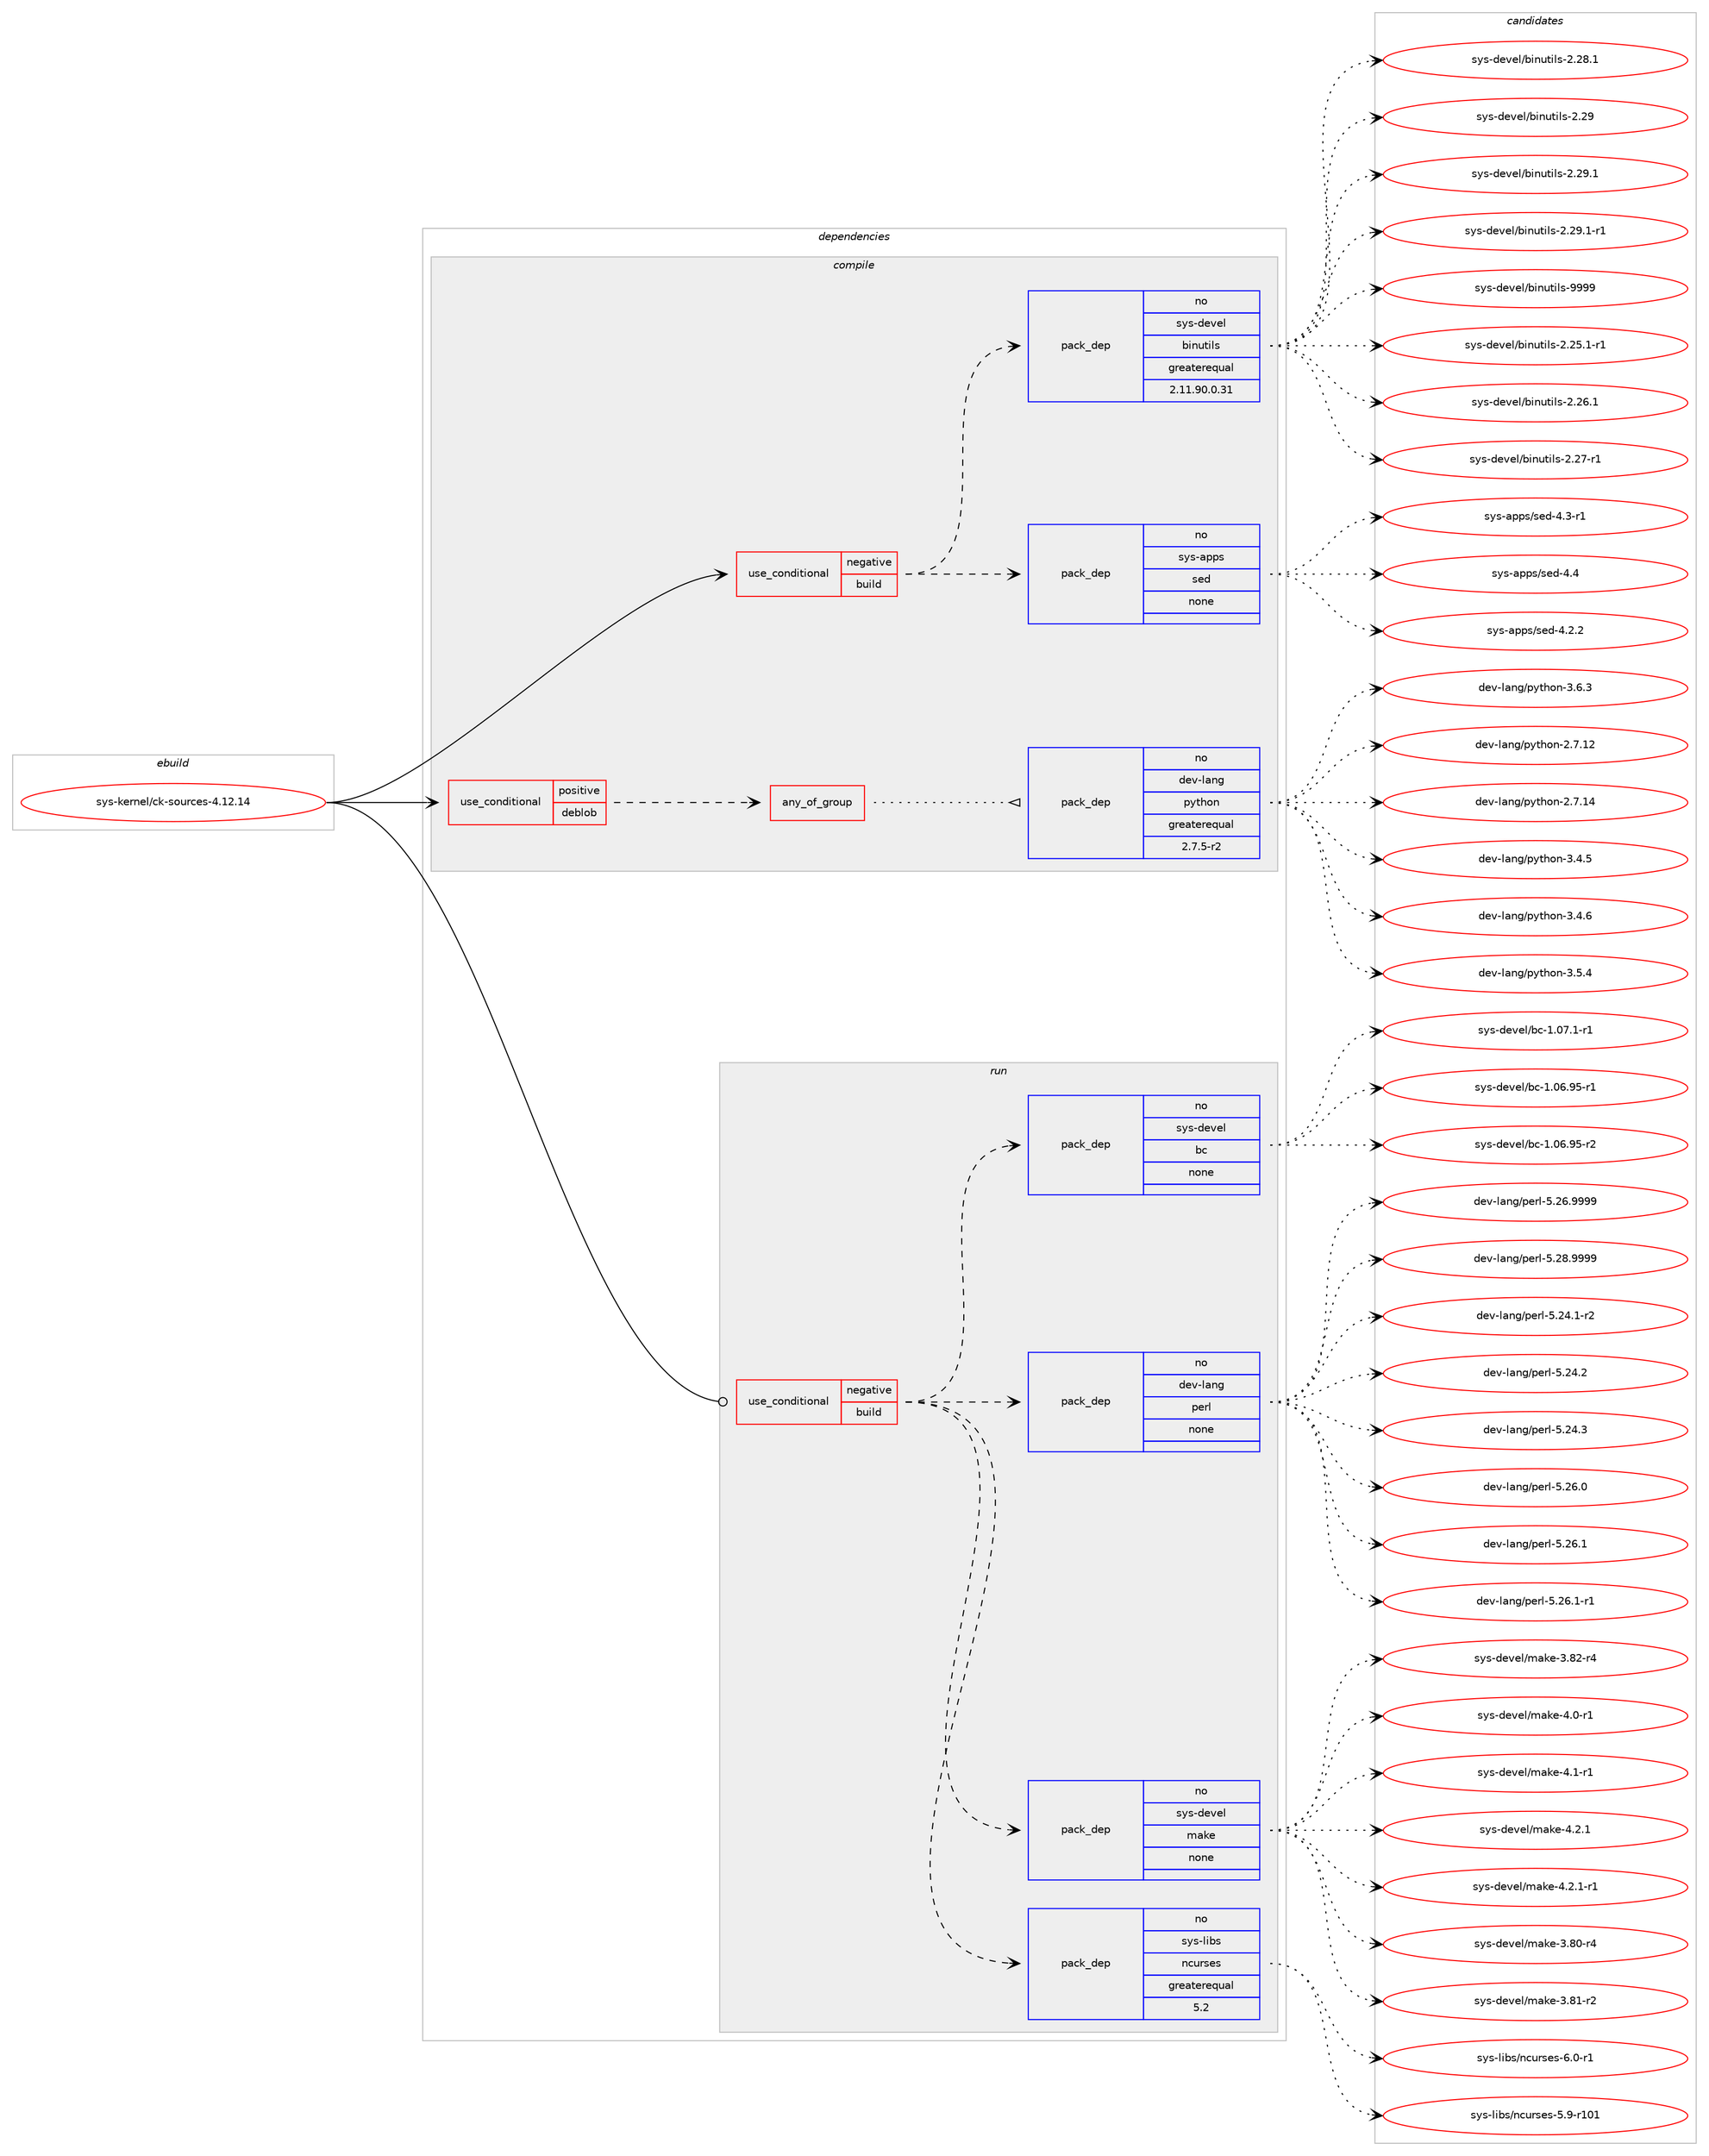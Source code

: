 digraph prolog {

# *************
# Graph options
# *************

newrank=true;
concentrate=true;
compound=true;
graph [rankdir=LR,fontname=Helvetica,fontsize=10,ranksep=1.5];#, ranksep=2.5, nodesep=0.2];
edge  [arrowhead=vee];
node  [fontname=Helvetica,fontsize=10];

# **********
# The ebuild
# **********

subgraph cluster_leftcol {
color=gray;
rank=same;
label=<<i>ebuild</i>>;
id [label="sys-kernel/ck-sources-4.12.14", color=red, width=4, href="../sys-kernel/ck-sources-4.12.14.svg"];
}

# ****************
# The dependencies
# ****************

subgraph cluster_midcol {
color=gray;
label=<<i>dependencies</i>>;
subgraph cluster_compile {
fillcolor="#eeeeee";
style=filled;
label=<<i>compile</i>>;
subgraph cond117557 {
dependency491440 [label=<<TABLE BORDER="0" CELLBORDER="1" CELLSPACING="0" CELLPADDING="4"><TR><TD ROWSPAN="3" CELLPADDING="10">use_conditional</TD></TR><TR><TD>negative</TD></TR><TR><TD>build</TD></TR></TABLE>>, shape=none, color=red];
subgraph pack365277 {
dependency491441 [label=<<TABLE BORDER="0" CELLBORDER="1" CELLSPACING="0" CELLPADDING="4" WIDTH="220"><TR><TD ROWSPAN="6" CELLPADDING="30">pack_dep</TD></TR><TR><TD WIDTH="110">no</TD></TR><TR><TD>sys-apps</TD></TR><TR><TD>sed</TD></TR><TR><TD>none</TD></TR><TR><TD></TD></TR></TABLE>>, shape=none, color=blue];
}
dependency491440:e -> dependency491441:w [weight=20,style="dashed",arrowhead="vee"];
subgraph pack365278 {
dependency491442 [label=<<TABLE BORDER="0" CELLBORDER="1" CELLSPACING="0" CELLPADDING="4" WIDTH="220"><TR><TD ROWSPAN="6" CELLPADDING="30">pack_dep</TD></TR><TR><TD WIDTH="110">no</TD></TR><TR><TD>sys-devel</TD></TR><TR><TD>binutils</TD></TR><TR><TD>greaterequal</TD></TR><TR><TD>2.11.90.0.31</TD></TR></TABLE>>, shape=none, color=blue];
}
dependency491440:e -> dependency491442:w [weight=20,style="dashed",arrowhead="vee"];
}
id:e -> dependency491440:w [weight=20,style="solid",arrowhead="vee"];
subgraph cond117558 {
dependency491443 [label=<<TABLE BORDER="0" CELLBORDER="1" CELLSPACING="0" CELLPADDING="4"><TR><TD ROWSPAN="3" CELLPADDING="10">use_conditional</TD></TR><TR><TD>positive</TD></TR><TR><TD>deblob</TD></TR></TABLE>>, shape=none, color=red];
subgraph any8304 {
dependency491444 [label=<<TABLE BORDER="0" CELLBORDER="1" CELLSPACING="0" CELLPADDING="4"><TR><TD CELLPADDING="10">any_of_group</TD></TR></TABLE>>, shape=none, color=red];subgraph pack365279 {
dependency491445 [label=<<TABLE BORDER="0" CELLBORDER="1" CELLSPACING="0" CELLPADDING="4" WIDTH="220"><TR><TD ROWSPAN="6" CELLPADDING="30">pack_dep</TD></TR><TR><TD WIDTH="110">no</TD></TR><TR><TD>dev-lang</TD></TR><TR><TD>python</TD></TR><TR><TD>greaterequal</TD></TR><TR><TD>2.7.5-r2</TD></TR></TABLE>>, shape=none, color=blue];
}
dependency491444:e -> dependency491445:w [weight=20,style="dotted",arrowhead="oinv"];
}
dependency491443:e -> dependency491444:w [weight=20,style="dashed",arrowhead="vee"];
}
id:e -> dependency491443:w [weight=20,style="solid",arrowhead="vee"];
}
subgraph cluster_compileandrun {
fillcolor="#eeeeee";
style=filled;
label=<<i>compile and run</i>>;
}
subgraph cluster_run {
fillcolor="#eeeeee";
style=filled;
label=<<i>run</i>>;
subgraph cond117559 {
dependency491446 [label=<<TABLE BORDER="0" CELLBORDER="1" CELLSPACING="0" CELLPADDING="4"><TR><TD ROWSPAN="3" CELLPADDING="10">use_conditional</TD></TR><TR><TD>negative</TD></TR><TR><TD>build</TD></TR></TABLE>>, shape=none, color=red];
subgraph pack365280 {
dependency491447 [label=<<TABLE BORDER="0" CELLBORDER="1" CELLSPACING="0" CELLPADDING="4" WIDTH="220"><TR><TD ROWSPAN="6" CELLPADDING="30">pack_dep</TD></TR><TR><TD WIDTH="110">no</TD></TR><TR><TD>sys-libs</TD></TR><TR><TD>ncurses</TD></TR><TR><TD>greaterequal</TD></TR><TR><TD>5.2</TD></TR></TABLE>>, shape=none, color=blue];
}
dependency491446:e -> dependency491447:w [weight=20,style="dashed",arrowhead="vee"];
subgraph pack365281 {
dependency491448 [label=<<TABLE BORDER="0" CELLBORDER="1" CELLSPACING="0" CELLPADDING="4" WIDTH="220"><TR><TD ROWSPAN="6" CELLPADDING="30">pack_dep</TD></TR><TR><TD WIDTH="110">no</TD></TR><TR><TD>sys-devel</TD></TR><TR><TD>make</TD></TR><TR><TD>none</TD></TR><TR><TD></TD></TR></TABLE>>, shape=none, color=blue];
}
dependency491446:e -> dependency491448:w [weight=20,style="dashed",arrowhead="vee"];
subgraph pack365282 {
dependency491449 [label=<<TABLE BORDER="0" CELLBORDER="1" CELLSPACING="0" CELLPADDING="4" WIDTH="220"><TR><TD ROWSPAN="6" CELLPADDING="30">pack_dep</TD></TR><TR><TD WIDTH="110">no</TD></TR><TR><TD>dev-lang</TD></TR><TR><TD>perl</TD></TR><TR><TD>none</TD></TR><TR><TD></TD></TR></TABLE>>, shape=none, color=blue];
}
dependency491446:e -> dependency491449:w [weight=20,style="dashed",arrowhead="vee"];
subgraph pack365283 {
dependency491450 [label=<<TABLE BORDER="0" CELLBORDER="1" CELLSPACING="0" CELLPADDING="4" WIDTH="220"><TR><TD ROWSPAN="6" CELLPADDING="30">pack_dep</TD></TR><TR><TD WIDTH="110">no</TD></TR><TR><TD>sys-devel</TD></TR><TR><TD>bc</TD></TR><TR><TD>none</TD></TR><TR><TD></TD></TR></TABLE>>, shape=none, color=blue];
}
dependency491446:e -> dependency491450:w [weight=20,style="dashed",arrowhead="vee"];
}
id:e -> dependency491446:w [weight=20,style="solid",arrowhead="odot"];
}
}

# **************
# The candidates
# **************

subgraph cluster_choices {
rank=same;
color=gray;
label=<<i>candidates</i>>;

subgraph choice365277 {
color=black;
nodesep=1;
choice115121115459711211211547115101100455246504650 [label="sys-apps/sed-4.2.2", color=red, width=4,href="../sys-apps/sed-4.2.2.svg"];
choice115121115459711211211547115101100455246514511449 [label="sys-apps/sed-4.3-r1", color=red, width=4,href="../sys-apps/sed-4.3-r1.svg"];
choice11512111545971121121154711510110045524652 [label="sys-apps/sed-4.4", color=red, width=4,href="../sys-apps/sed-4.4.svg"];
dependency491441:e -> choice115121115459711211211547115101100455246504650:w [style=dotted,weight="100"];
dependency491441:e -> choice115121115459711211211547115101100455246514511449:w [style=dotted,weight="100"];
dependency491441:e -> choice11512111545971121121154711510110045524652:w [style=dotted,weight="100"];
}
subgraph choice365278 {
color=black;
nodesep=1;
choice115121115451001011181011084798105110117116105108115455046505346494511449 [label="sys-devel/binutils-2.25.1-r1", color=red, width=4,href="../sys-devel/binutils-2.25.1-r1.svg"];
choice11512111545100101118101108479810511011711610510811545504650544649 [label="sys-devel/binutils-2.26.1", color=red, width=4,href="../sys-devel/binutils-2.26.1.svg"];
choice11512111545100101118101108479810511011711610510811545504650554511449 [label="sys-devel/binutils-2.27-r1", color=red, width=4,href="../sys-devel/binutils-2.27-r1.svg"];
choice11512111545100101118101108479810511011711610510811545504650564649 [label="sys-devel/binutils-2.28.1", color=red, width=4,href="../sys-devel/binutils-2.28.1.svg"];
choice1151211154510010111810110847981051101171161051081154550465057 [label="sys-devel/binutils-2.29", color=red, width=4,href="../sys-devel/binutils-2.29.svg"];
choice11512111545100101118101108479810511011711610510811545504650574649 [label="sys-devel/binutils-2.29.1", color=red, width=4,href="../sys-devel/binutils-2.29.1.svg"];
choice115121115451001011181011084798105110117116105108115455046505746494511449 [label="sys-devel/binutils-2.29.1-r1", color=red, width=4,href="../sys-devel/binutils-2.29.1-r1.svg"];
choice1151211154510010111810110847981051101171161051081154557575757 [label="sys-devel/binutils-9999", color=red, width=4,href="../sys-devel/binutils-9999.svg"];
dependency491442:e -> choice115121115451001011181011084798105110117116105108115455046505346494511449:w [style=dotted,weight="100"];
dependency491442:e -> choice11512111545100101118101108479810511011711610510811545504650544649:w [style=dotted,weight="100"];
dependency491442:e -> choice11512111545100101118101108479810511011711610510811545504650554511449:w [style=dotted,weight="100"];
dependency491442:e -> choice11512111545100101118101108479810511011711610510811545504650564649:w [style=dotted,weight="100"];
dependency491442:e -> choice1151211154510010111810110847981051101171161051081154550465057:w [style=dotted,weight="100"];
dependency491442:e -> choice11512111545100101118101108479810511011711610510811545504650574649:w [style=dotted,weight="100"];
dependency491442:e -> choice115121115451001011181011084798105110117116105108115455046505746494511449:w [style=dotted,weight="100"];
dependency491442:e -> choice1151211154510010111810110847981051101171161051081154557575757:w [style=dotted,weight="100"];
}
subgraph choice365279 {
color=black;
nodesep=1;
choice10010111845108971101034711212111610411111045504655464950 [label="dev-lang/python-2.7.12", color=red, width=4,href="../dev-lang/python-2.7.12.svg"];
choice10010111845108971101034711212111610411111045504655464952 [label="dev-lang/python-2.7.14", color=red, width=4,href="../dev-lang/python-2.7.14.svg"];
choice100101118451089711010347112121116104111110455146524653 [label="dev-lang/python-3.4.5", color=red, width=4,href="../dev-lang/python-3.4.5.svg"];
choice100101118451089711010347112121116104111110455146524654 [label="dev-lang/python-3.4.6", color=red, width=4,href="../dev-lang/python-3.4.6.svg"];
choice100101118451089711010347112121116104111110455146534652 [label="dev-lang/python-3.5.4", color=red, width=4,href="../dev-lang/python-3.5.4.svg"];
choice100101118451089711010347112121116104111110455146544651 [label="dev-lang/python-3.6.3", color=red, width=4,href="../dev-lang/python-3.6.3.svg"];
dependency491445:e -> choice10010111845108971101034711212111610411111045504655464950:w [style=dotted,weight="100"];
dependency491445:e -> choice10010111845108971101034711212111610411111045504655464952:w [style=dotted,weight="100"];
dependency491445:e -> choice100101118451089711010347112121116104111110455146524653:w [style=dotted,weight="100"];
dependency491445:e -> choice100101118451089711010347112121116104111110455146524654:w [style=dotted,weight="100"];
dependency491445:e -> choice100101118451089711010347112121116104111110455146534652:w [style=dotted,weight="100"];
dependency491445:e -> choice100101118451089711010347112121116104111110455146544651:w [style=dotted,weight="100"];
}
subgraph choice365280 {
color=black;
nodesep=1;
choice115121115451081059811547110991171141151011154553465745114494849 [label="sys-libs/ncurses-5.9-r101", color=red, width=4,href="../sys-libs/ncurses-5.9-r101.svg"];
choice11512111545108105981154711099117114115101115455446484511449 [label="sys-libs/ncurses-6.0-r1", color=red, width=4,href="../sys-libs/ncurses-6.0-r1.svg"];
dependency491447:e -> choice115121115451081059811547110991171141151011154553465745114494849:w [style=dotted,weight="100"];
dependency491447:e -> choice11512111545108105981154711099117114115101115455446484511449:w [style=dotted,weight="100"];
}
subgraph choice365281 {
color=black;
nodesep=1;
choice11512111545100101118101108471099710710145514656484511452 [label="sys-devel/make-3.80-r4", color=red, width=4,href="../sys-devel/make-3.80-r4.svg"];
choice11512111545100101118101108471099710710145514656494511450 [label="sys-devel/make-3.81-r2", color=red, width=4,href="../sys-devel/make-3.81-r2.svg"];
choice11512111545100101118101108471099710710145514656504511452 [label="sys-devel/make-3.82-r4", color=red, width=4,href="../sys-devel/make-3.82-r4.svg"];
choice115121115451001011181011084710997107101455246484511449 [label="sys-devel/make-4.0-r1", color=red, width=4,href="../sys-devel/make-4.0-r1.svg"];
choice115121115451001011181011084710997107101455246494511449 [label="sys-devel/make-4.1-r1", color=red, width=4,href="../sys-devel/make-4.1-r1.svg"];
choice115121115451001011181011084710997107101455246504649 [label="sys-devel/make-4.2.1", color=red, width=4,href="../sys-devel/make-4.2.1.svg"];
choice1151211154510010111810110847109971071014552465046494511449 [label="sys-devel/make-4.2.1-r1", color=red, width=4,href="../sys-devel/make-4.2.1-r1.svg"];
dependency491448:e -> choice11512111545100101118101108471099710710145514656484511452:w [style=dotted,weight="100"];
dependency491448:e -> choice11512111545100101118101108471099710710145514656494511450:w [style=dotted,weight="100"];
dependency491448:e -> choice11512111545100101118101108471099710710145514656504511452:w [style=dotted,weight="100"];
dependency491448:e -> choice115121115451001011181011084710997107101455246484511449:w [style=dotted,weight="100"];
dependency491448:e -> choice115121115451001011181011084710997107101455246494511449:w [style=dotted,weight="100"];
dependency491448:e -> choice115121115451001011181011084710997107101455246504649:w [style=dotted,weight="100"];
dependency491448:e -> choice1151211154510010111810110847109971071014552465046494511449:w [style=dotted,weight="100"];
}
subgraph choice365282 {
color=black;
nodesep=1;
choice100101118451089711010347112101114108455346505246494511450 [label="dev-lang/perl-5.24.1-r2", color=red, width=4,href="../dev-lang/perl-5.24.1-r2.svg"];
choice10010111845108971101034711210111410845534650524650 [label="dev-lang/perl-5.24.2", color=red, width=4,href="../dev-lang/perl-5.24.2.svg"];
choice10010111845108971101034711210111410845534650524651 [label="dev-lang/perl-5.24.3", color=red, width=4,href="../dev-lang/perl-5.24.3.svg"];
choice10010111845108971101034711210111410845534650544648 [label="dev-lang/perl-5.26.0", color=red, width=4,href="../dev-lang/perl-5.26.0.svg"];
choice10010111845108971101034711210111410845534650544649 [label="dev-lang/perl-5.26.1", color=red, width=4,href="../dev-lang/perl-5.26.1.svg"];
choice100101118451089711010347112101114108455346505446494511449 [label="dev-lang/perl-5.26.1-r1", color=red, width=4,href="../dev-lang/perl-5.26.1-r1.svg"];
choice10010111845108971101034711210111410845534650544657575757 [label="dev-lang/perl-5.26.9999", color=red, width=4,href="../dev-lang/perl-5.26.9999.svg"];
choice10010111845108971101034711210111410845534650564657575757 [label="dev-lang/perl-5.28.9999", color=red, width=4,href="../dev-lang/perl-5.28.9999.svg"];
dependency491449:e -> choice100101118451089711010347112101114108455346505246494511450:w [style=dotted,weight="100"];
dependency491449:e -> choice10010111845108971101034711210111410845534650524650:w [style=dotted,weight="100"];
dependency491449:e -> choice10010111845108971101034711210111410845534650524651:w [style=dotted,weight="100"];
dependency491449:e -> choice10010111845108971101034711210111410845534650544648:w [style=dotted,weight="100"];
dependency491449:e -> choice10010111845108971101034711210111410845534650544649:w [style=dotted,weight="100"];
dependency491449:e -> choice100101118451089711010347112101114108455346505446494511449:w [style=dotted,weight="100"];
dependency491449:e -> choice10010111845108971101034711210111410845534650544657575757:w [style=dotted,weight="100"];
dependency491449:e -> choice10010111845108971101034711210111410845534650564657575757:w [style=dotted,weight="100"];
}
subgraph choice365283 {
color=black;
nodesep=1;
choice1151211154510010111810110847989945494648544657534511449 [label="sys-devel/bc-1.06.95-r1", color=red, width=4,href="../sys-devel/bc-1.06.95-r1.svg"];
choice1151211154510010111810110847989945494648544657534511450 [label="sys-devel/bc-1.06.95-r2", color=red, width=4,href="../sys-devel/bc-1.06.95-r2.svg"];
choice11512111545100101118101108479899454946485546494511449 [label="sys-devel/bc-1.07.1-r1", color=red, width=4,href="../sys-devel/bc-1.07.1-r1.svg"];
dependency491450:e -> choice1151211154510010111810110847989945494648544657534511449:w [style=dotted,weight="100"];
dependency491450:e -> choice1151211154510010111810110847989945494648544657534511450:w [style=dotted,weight="100"];
dependency491450:e -> choice11512111545100101118101108479899454946485546494511449:w [style=dotted,weight="100"];
}
}

}
